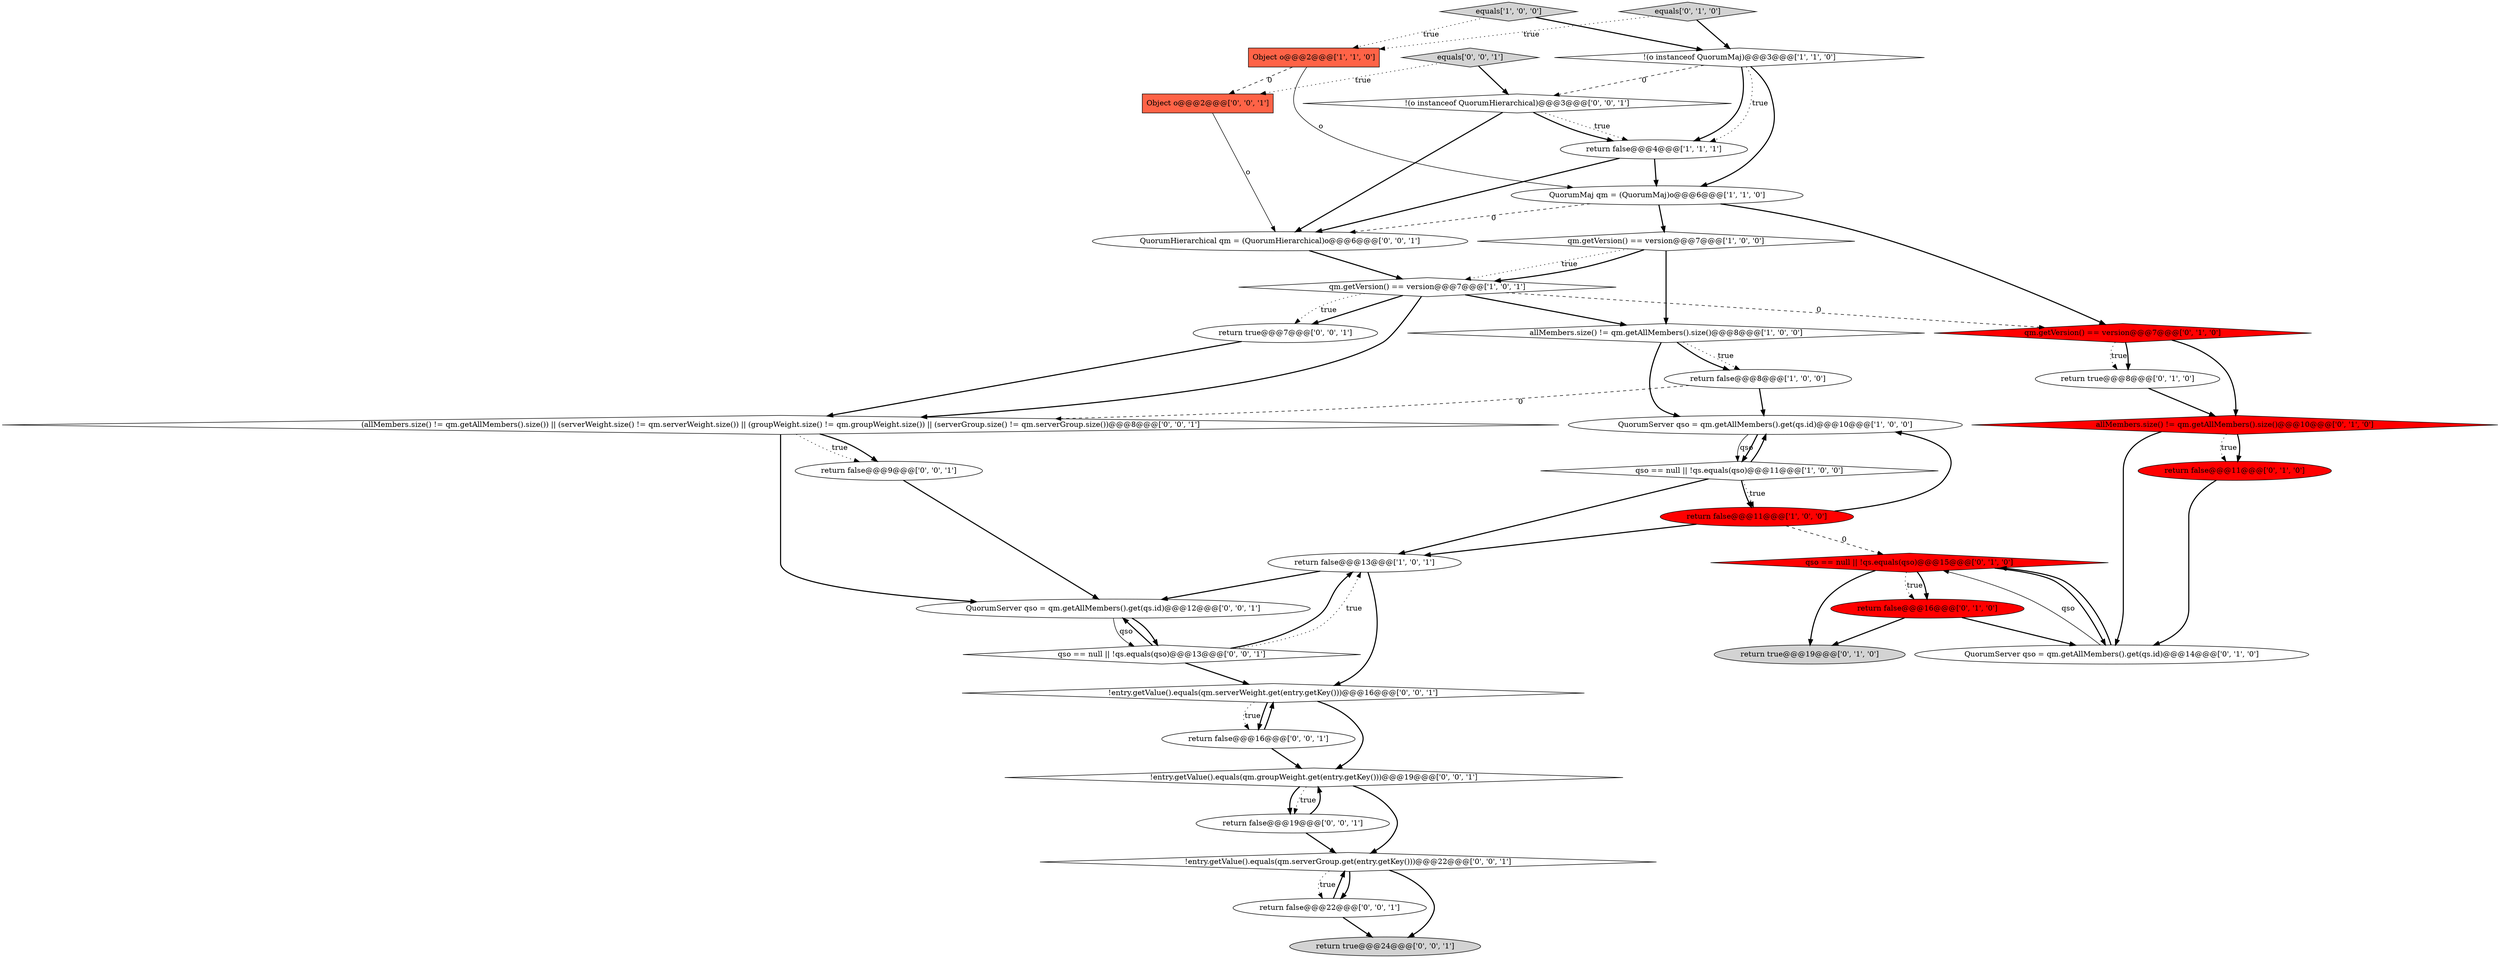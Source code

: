digraph {
3 [style = filled, label = "QuorumMaj qm = (QuorumMaj)o@@@6@@@['1', '1', '0']", fillcolor = white, shape = ellipse image = "AAA0AAABBB1BBB"];
1 [style = filled, label = "qso == null || !qs.equals(qso)@@@11@@@['1', '0', '0']", fillcolor = white, shape = diamond image = "AAA0AAABBB1BBB"];
36 [style = filled, label = "(allMembers.size() != qm.getAllMembers().size()) || (serverWeight.size() != qm.serverWeight.size()) || (groupWeight.size() != qm.groupWeight.size()) || (serverGroup.size() != qm.serverGroup.size())@@@8@@@['0', '0', '1']", fillcolor = white, shape = diamond image = "AAA0AAABBB3BBB"];
31 [style = filled, label = "equals['0', '0', '1']", fillcolor = lightgray, shape = diamond image = "AAA0AAABBB3BBB"];
10 [style = filled, label = "equals['1', '0', '0']", fillcolor = lightgray, shape = diamond image = "AAA0AAABBB1BBB"];
25 [style = filled, label = "return false@@@16@@@['0', '0', '1']", fillcolor = white, shape = ellipse image = "AAA0AAABBB3BBB"];
14 [style = filled, label = "qso == null || !qs.equals(qso)@@@15@@@['0', '1', '0']", fillcolor = red, shape = diamond image = "AAA1AAABBB2BBB"];
0 [style = filled, label = "qm.getVersion() == version@@@7@@@['1', '0', '0']", fillcolor = white, shape = diamond image = "AAA0AAABBB1BBB"];
28 [style = filled, label = "return false@@@22@@@['0', '0', '1']", fillcolor = white, shape = ellipse image = "AAA0AAABBB3BBB"];
32 [style = filled, label = "Object o@@@2@@@['0', '0', '1']", fillcolor = tomato, shape = box image = "AAA0AAABBB3BBB"];
7 [style = filled, label = "!(o instanceof QuorumMaj)@@@3@@@['1', '1', '0']", fillcolor = white, shape = diamond image = "AAA0AAABBB1BBB"];
30 [style = filled, label = "!entry.getValue().equals(qm.groupWeight.get(entry.getKey()))@@@19@@@['0', '0', '1']", fillcolor = white, shape = diamond image = "AAA0AAABBB3BBB"];
24 [style = filled, label = "return false@@@19@@@['0', '0', '1']", fillcolor = white, shape = ellipse image = "AAA0AAABBB3BBB"];
17 [style = filled, label = "equals['0', '1', '0']", fillcolor = lightgray, shape = diamond image = "AAA0AAABBB2BBB"];
4 [style = filled, label = "return false@@@4@@@['1', '1', '1']", fillcolor = white, shape = ellipse image = "AAA0AAABBB1BBB"];
26 [style = filled, label = "return true@@@24@@@['0', '0', '1']", fillcolor = lightgray, shape = ellipse image = "AAA0AAABBB3BBB"];
37 [style = filled, label = "!entry.getValue().equals(qm.serverGroup.get(entry.getKey()))@@@22@@@['0', '0', '1']", fillcolor = white, shape = diamond image = "AAA0AAABBB3BBB"];
21 [style = filled, label = "return false@@@16@@@['0', '1', '0']", fillcolor = red, shape = ellipse image = "AAA1AAABBB2BBB"];
13 [style = filled, label = "QuorumServer qso = qm.getAllMembers().get(qs.id)@@@14@@@['0', '1', '0']", fillcolor = white, shape = ellipse image = "AAA0AAABBB2BBB"];
12 [style = filled, label = "return false@@@11@@@['1', '0', '0']", fillcolor = red, shape = ellipse image = "AAA1AAABBB1BBB"];
8 [style = filled, label = "return false@@@13@@@['1', '0', '1']", fillcolor = white, shape = ellipse image = "AAA0AAABBB1BBB"];
27 [style = filled, label = "return false@@@9@@@['0', '0', '1']", fillcolor = white, shape = ellipse image = "AAA0AAABBB3BBB"];
2 [style = filled, label = "allMembers.size() != qm.getAllMembers().size()@@@8@@@['1', '0', '0']", fillcolor = white, shape = diamond image = "AAA0AAABBB1BBB"];
22 [style = filled, label = "QuorumHierarchical qm = (QuorumHierarchical)o@@@6@@@['0', '0', '1']", fillcolor = white, shape = ellipse image = "AAA0AAABBB3BBB"];
11 [style = filled, label = "QuorumServer qso = qm.getAllMembers().get(qs.id)@@@10@@@['1', '0', '0']", fillcolor = white, shape = ellipse image = "AAA0AAABBB1BBB"];
34 [style = filled, label = "!(o instanceof QuorumHierarchical)@@@3@@@['0', '0', '1']", fillcolor = white, shape = diamond image = "AAA0AAABBB3BBB"];
5 [style = filled, label = "return false@@@8@@@['1', '0', '0']", fillcolor = white, shape = ellipse image = "AAA0AAABBB1BBB"];
19 [style = filled, label = "return true@@@19@@@['0', '1', '0']", fillcolor = lightgray, shape = ellipse image = "AAA0AAABBB2BBB"];
23 [style = filled, label = "qso == null || !qs.equals(qso)@@@13@@@['0', '0', '1']", fillcolor = white, shape = diamond image = "AAA0AAABBB3BBB"];
16 [style = filled, label = "qm.getVersion() == version@@@7@@@['0', '1', '0']", fillcolor = red, shape = diamond image = "AAA1AAABBB2BBB"];
33 [style = filled, label = "return true@@@7@@@['0', '0', '1']", fillcolor = white, shape = ellipse image = "AAA0AAABBB3BBB"];
9 [style = filled, label = "qm.getVersion() == version@@@7@@@['1', '0', '1']", fillcolor = white, shape = diamond image = "AAA0AAABBB1BBB"];
20 [style = filled, label = "allMembers.size() != qm.getAllMembers().size()@@@10@@@['0', '1', '0']", fillcolor = red, shape = diamond image = "AAA1AAABBB2BBB"];
29 [style = filled, label = "QuorumServer qso = qm.getAllMembers().get(qs.id)@@@12@@@['0', '0', '1']", fillcolor = white, shape = ellipse image = "AAA0AAABBB3BBB"];
35 [style = filled, label = "!entry.getValue().equals(qm.serverWeight.get(entry.getKey()))@@@16@@@['0', '0', '1']", fillcolor = white, shape = diamond image = "AAA0AAABBB3BBB"];
15 [style = filled, label = "return false@@@11@@@['0', '1', '0']", fillcolor = red, shape = ellipse image = "AAA1AAABBB2BBB"];
18 [style = filled, label = "return true@@@8@@@['0', '1', '0']", fillcolor = white, shape = ellipse image = "AAA0AAABBB2BBB"];
6 [style = filled, label = "Object o@@@2@@@['1', '1', '0']", fillcolor = tomato, shape = box image = "AAA0AAABBB1BBB"];
37->28 [style = bold, label=""];
17->6 [style = dotted, label="true"];
36->29 [style = bold, label=""];
25->30 [style = bold, label=""];
3->16 [style = bold, label=""];
25->35 [style = bold, label=""];
24->30 [style = bold, label=""];
23->29 [style = bold, label=""];
14->21 [style = dotted, label="true"];
12->14 [style = dashed, label="0"];
29->23 [style = solid, label="qso"];
1->12 [style = dotted, label="true"];
1->12 [style = bold, label=""];
20->15 [style = bold, label=""];
13->14 [style = bold, label=""];
7->34 [style = dashed, label="0"];
20->15 [style = dotted, label="true"];
21->13 [style = bold, label=""];
4->3 [style = bold, label=""];
9->33 [style = dotted, label="true"];
10->6 [style = dotted, label="true"];
15->13 [style = bold, label=""];
28->37 [style = bold, label=""];
21->19 [style = bold, label=""];
37->26 [style = bold, label=""];
9->2 [style = bold, label=""];
9->33 [style = bold, label=""];
6->32 [style = dashed, label="0"];
22->9 [style = bold, label=""];
12->11 [style = bold, label=""];
3->22 [style = dashed, label="0"];
29->23 [style = bold, label=""];
23->8 [style = bold, label=""];
10->7 [style = bold, label=""];
11->1 [style = solid, label="qso"];
3->0 [style = bold, label=""];
1->11 [style = bold, label=""];
23->35 [style = bold, label=""];
18->20 [style = bold, label=""];
6->3 [style = solid, label="o"];
33->36 [style = bold, label=""];
5->11 [style = bold, label=""];
27->29 [style = bold, label=""];
16->20 [style = bold, label=""];
4->22 [style = bold, label=""];
14->21 [style = bold, label=""];
35->25 [style = dotted, label="true"];
16->18 [style = dotted, label="true"];
30->24 [style = bold, label=""];
9->16 [style = dashed, label="0"];
16->18 [style = bold, label=""];
20->13 [style = bold, label=""];
1->8 [style = bold, label=""];
32->22 [style = solid, label="o"];
14->19 [style = bold, label=""];
28->26 [style = bold, label=""];
7->4 [style = bold, label=""];
8->35 [style = bold, label=""];
31->34 [style = bold, label=""];
35->25 [style = bold, label=""];
12->8 [style = bold, label=""];
34->4 [style = dotted, label="true"];
14->13 [style = bold, label=""];
2->5 [style = dotted, label="true"];
35->30 [style = bold, label=""];
0->9 [style = dotted, label="true"];
2->11 [style = bold, label=""];
2->5 [style = bold, label=""];
9->36 [style = bold, label=""];
0->9 [style = bold, label=""];
36->27 [style = dotted, label="true"];
30->24 [style = dotted, label="true"];
23->8 [style = dotted, label="true"];
11->1 [style = bold, label=""];
0->2 [style = bold, label=""];
30->37 [style = bold, label=""];
5->36 [style = dashed, label="0"];
7->3 [style = bold, label=""];
34->22 [style = bold, label=""];
31->32 [style = dotted, label="true"];
13->14 [style = solid, label="qso"];
17->7 [style = bold, label=""];
36->27 [style = bold, label=""];
7->4 [style = dotted, label="true"];
24->37 [style = bold, label=""];
34->4 [style = bold, label=""];
37->28 [style = dotted, label="true"];
8->29 [style = bold, label=""];
}
